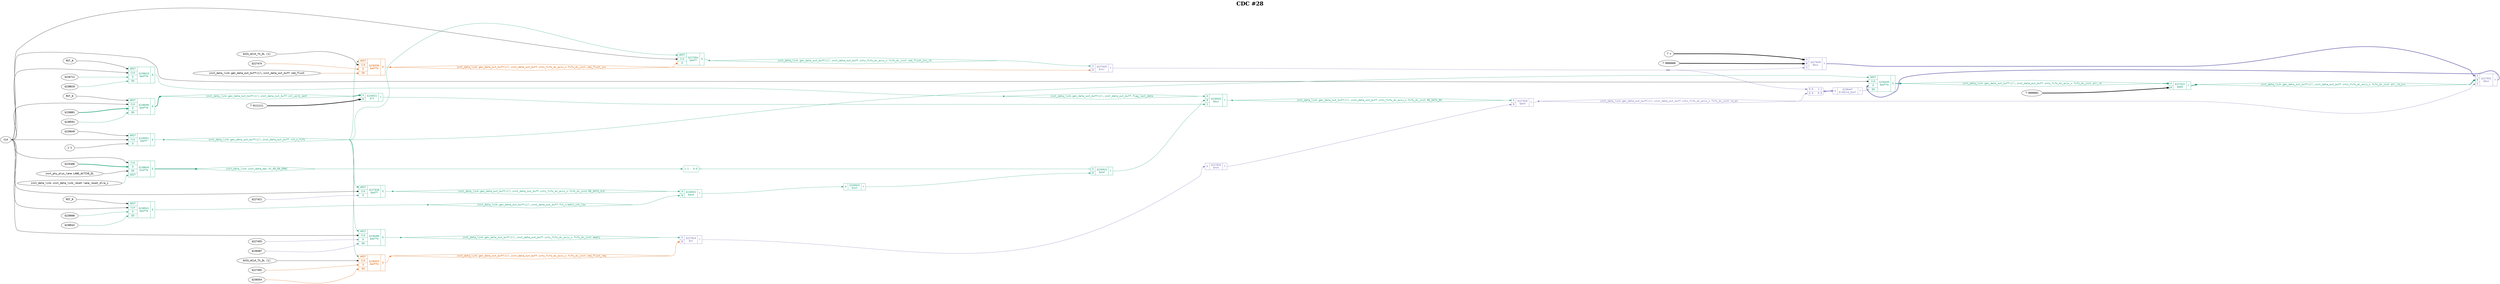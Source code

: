 digraph "spacefibre_light_top" {
label=<<b>CDC #28</b>>;
labelloc="t"
fontsize="30"
node ["fontname"="Courier"]
edge ["fontname"="Courier"]
rankdir="LR";
remincross=true;
n11 [ shape=octagon, label="CLK", color="black", fontcolor="black", href="/src/ip_spacefibre_light_top/spacefibre_light_top.vhd#45" ];
n12 [ shape=diamond, label="inst_data_link.gen_data_out_buff(1)&#9586;.inst_data_out_buff.cnt_word_sent", colorscheme="dark28", color="1", fontcolor="1", href="/src/module_data_link/data_out_buf.vhd#155" ];
n13 [ shape=diamond, label="inst_data_link.gen_data_out_buff(1)&#9586;.inst_data_out_buff.fct_credit_cnt_low", colorscheme="dark28", color="1", fontcolor="1", href="/src/module_data_link/data_out_buf.vhd#158" ];
n14 [ shape=diamond, label="inst_data_link.gen_data_out_buff(1)&#9586;.inst_data_out_buff.flag_last_data", colorscheme="dark28", color="1", fontcolor="1", href="/src/module_data_link/data_out_buf.vhd#163" ];
n15 [ shape=diamond, label="inst_data_link.gen_data_out_buff(1)&#9586;.inst_data_out_buff.ints_fifo_dc_axis_s.fifo_dc_inst.RD_DATA_EN", colorscheme="dark28", color="1", fontcolor="1", href="/src/ip/fifo_dc/fifo_dc.vhd#54" ];
n16 [ shape=diamond, label="inst_data_link.gen_data_out_buff(1)&#9586;.inst_data_out_buff.ints_fifo_dc_axis_s.fifo_dc_inst.RD_DATA_VLD", colorscheme="dark28", color="1", fontcolor="1", href="/src/ip/fifo_dc/fifo_dc.vhd#55" ];
n17 [ shape=diamond, label="inst_data_link.gen_data_out_buff(1)&#9586;.inst_data_out_buff.ints_fifo_dc_axis_s.fifo_dc_inst.cmd_flush_inv", colorscheme="dark28", color="2", fontcolor="2", href="/src/ip/fifo_dc/fifo_dc.vhd#112" ];
n18 [ shape=diamond, label="inst_data_link.gen_data_out_buff(1)&#9586;.inst_data_out_buff.ints_fifo_dc_axis_s.fifo_dc_inst.cmd_flush_inv_rd", colorscheme="dark28", color="1", fontcolor="1", href="/src/ip/fifo_dc/fifo_dc.vhd#114" ];
n19 [ shape=diamond, label="inst_data_link.gen_data_out_buff(1)&#9586;.inst_data_out_buff.ints_fifo_dc_axis_s.fifo_dc_inst.cmd_flush_req", colorscheme="dark28", color="2", fontcolor="2", href="/src/ip/fifo_dc/fifo_dc.vhd#111" ];
n20 [ shape=diamond, label="inst_data_link.gen_data_out_buff(1)&#9586;.inst_data_out_buff.ints_fifo_dc_axis_s.fifo_dc_inst.empty", colorscheme="dark28", color="1", fontcolor="1", href="/src/ip/fifo_dc/fifo_dc.vhd#129" ];
n21 [ shape=diamond, label="inst_data_link.gen_data_out_buff(1)&#9586;.inst_data_out_buff.ints_fifo_dc_axis_s.fifo_dc_inst.ptr_rd", colorscheme="dark28", color="1", fontcolor="1", href="/src/ip/fifo_dc/fifo_dc.vhd#98" ];
n22 [ shape=diamond, label="inst_data_link.gen_data_out_buff(1)&#9586;.inst_data_out_buff.ints_fifo_dc_axis_s.fifo_dc_inst.ptr_rd_inc", colorscheme="dark28", color="1", fontcolor="1", href="/src/ip/fifo_dc/fifo_dc.vhd#99" ];
n23 [ shape=diamond, label="inst_data_link.gen_data_out_buff(1)&#9586;.inst_data_out_buff.ints_fifo_dc_axis_s.fifo_dc_inst.rd_en", colorscheme="dark28", color="3", fontcolor="3", href="/src/ip/fifo_dc/fifo_dc.vhd#124" ];
n24 [ shape=diamond, label="inst_data_link.gen_data_out_buff(1)&#9586;.inst_data_out_buff.rst_n_fifo", colorscheme="dark28", color="1", fontcolor="1", href="/src/module_data_link/data_out_buf.vhd#165" ];
n25 [ shape=diamond, label="inst_data_link.inst_data_mac.VC_RD_EN_DMAC", colorscheme="dark28", color="1", fontcolor="1", href="/src/module_data_link/data_mac.vhd#57" ];
{ rank="source"; n11;}
{ rank="sink";}
c30 [ shape=record, label="{{<p26> ARST|<p11> CLK|<p27> D|<p28> EN}|$236445\n$adffe|{<p29> Q}}", colorscheme="dark28", color="1", fontcolor="1" , href="/src/ip/fifo_dc/fifo_dc.vhd#321"  ];
v0 [ label="$227455" ];
v1 [ label="$236487" ];
c31 [ shape=record, label="{{<p26> ARST|<p11> CLK|<p27> D|<p28> EN}|$236486\n$adffe|{<p29> Q}}", colorscheme="dark28", color="1", fontcolor="1" , href="/src/ip/fifo_dc/fifo_dc.vhd#378"  ];
v2 [ label="AXIS_ACLK_TX_DL [1]" ];
v3 [ label="$227492" ];
v4 [ label="$236554" ];
c32 [ shape=record, label="{{<p26> ARST|<p11> CLK|<p27> D|<p28> EN}|$236553\n$adffe|{<p29> Q}}", colorscheme="dark28", color="2", fontcolor="2" , href="/src/ip/fifo_dc/fifo_dc.vhd#440"  ];
v5 [ label="AXIS_ACLK_TX_DL [1]" ];
v6 [ label="$227474" ];
v7 [ label="inst_data_link.gen_data_out_buff(1)&#9586;.inst_data_out_buff.cmd_flush" ];
c33 [ shape=record, label="{{<p26> ARST|<p11> CLK|<p27> D|<p28> EN}|$236556\n$adffe|{<p29> Q}}", colorscheme="dark28", color="2", fontcolor="2" , href="/src/ip/fifo_dc/fifo_dc.vhd#440"  ];
v8 [ label="RST_N" ];
v9 [ label="$226666" ];
v10 [ label="$238542" ];
c34 [ shape=record, label="{{<p26> ARST|<p11> CLK|<p27> D|<p28> EN}|$238541\n$adffe|{<p29> Q}}", colorscheme="dark28", color="1", fontcolor="1" , href="/src/module_data_link/data_out_buf.vhd#388"  ];
v11 [ label="RST_N" ];
v12 [ label="$226881" ];
v13 [ label="$238591" ];
c35 [ shape=record, label="{{<p26> ARST|<p11> CLK|<p27> D|<p28> EN}|$238590\n$adffe|{<p29> Q}}", colorscheme="dark28", color="1", fontcolor="1" , href="/src/module_data_link/data_out_buf.vhd#458"  ];
v14 [ label="RST_N" ];
v15 [ label="$226711" ];
v16 [ label="$238620" ];
c36 [ shape=record, label="{{<p26> ARST|<p11> CLK|<p27> D|<p28> EN}|$238619\n$adffe|{<p29> Q}}", colorscheme="dark28", color="1", fontcolor="1" , href="/src/module_data_link/data_out_buf.vhd#481"  ];
v17 [ label="$225406" ];
v18 [ label="inst_phy_plus_lane.LANE_ACTIVE_DL" ];
v19 [ label="inst_data_link.inst_data_link_reset.lane_reset_dlre_i" ];
c38 [ shape=record, label="{{<p11> CLK|<p27> D|<p28> EN|<p37> SRST}|$238644\n$sdffe|{<p29> Q}}", colorscheme="dark28", color="1", fontcolor="1" , href="/src/module_data_link/data_mac.vhd#132"  ];
c41 [ shape=record, label="{{<p39> A}|$236447\n$reduce_bool|{<p40> Y}}", colorscheme="dark28", color="3", fontcolor="3" ];
x20 [ shape=record, style=rounded, label="<s1> 0:0 - 1:1 |<s0> 0:0 - 0:0 ", colorscheme="dark28", color="3", fontcolor="3" ];
x20:e -> c41:p39:w [arrowhead=odiamond, arrowtail=odiamond, dir=both, colorscheme="dark28", color="3", fontcolor="3", style="setlinewidth(3)", label=""];
v21 [ label="7'0111111" ];
c43 [ shape=record, label="{{<p39> A|<p42> B}|$226921\n$lt|{<p40> Y}}", colorscheme="dark28", color="1", fontcolor="1" , href="/src/module_data_link/data_out_buf.vhd#180"  ];
c44 [ shape=record, label="{{<p39> A|<p42> B}|$226922\n$and|{<p40> Y}}", colorscheme="dark28", color="1", fontcolor="1" , href="/src/module_data_link/data_out_buf.vhd#180"  ];
c45 [ shape=record, label="{{<p39> A}|$226923\n$not|{<p40> Y}}", colorscheme="dark28", color="1", fontcolor="1" , href="/src/module_data_link/data_out_buf.vhd#180"  ];
c46 [ shape=record, label="{{<p39> A|<p42> B}|$226924\n$and|{<p40> Y}}", colorscheme="dark28", color="1", fontcolor="1" , href="/src/module_data_link/data_out_buf.vhd#180"  ];
x22 [ shape=record, style=rounded, label="<s0> 1:1 - 0:0 ", colorscheme="dark28", color="1", fontcolor="1" ];
x22:e -> c46:p39:w [arrowhead=odiamond, arrowtail=odiamond, dir=both, colorscheme="dark28", color="1", fontcolor="1", label=""];
c48 [ shape=record, label="{{<p39> A|<p42> B|<p47> S}|$226925\n$mux|{<p40> Y}}", colorscheme="dark28", color="1", fontcolor="1" , href="/src/module_data_link/data_out_buf.vhd#180"  ];
v23 [ label="$226649" ];
v24 [ label="1'1" ];
c49 [ shape=record, label="{{<p26> ARST|<p11> CLK|<p27> D}|$226951\n$adff|{<p29> Q}}", colorscheme="dark28", color="1", fontcolor="1" , href="/src/module_data_link/data_out_buf.vhd#225"  ];
v25 [ label="$227421" ];
c50 [ shape=record, label="{{<p26> ARST|<p11> CLK|<p27> D}|$227638\n$adff|{<p29> Q}}", colorscheme="dark28", color="1", fontcolor="1" , href="/src/ip/fifo_dc/fifo_dc.vhd#300"  ];
v26 [ label="7'0000001" ];
c51 [ shape=record, label="{{<p39> A|<p42> B}|$227622\n$add|{<p40> Y}}", colorscheme="dark28", color="1", fontcolor="1" , href="/src/ip/fifo_dc/fifo_dc.vhd#289"  ];
c52 [ shape=record, label="{{<p26> ARST|<p11> CLK|<p27> D}|$227654\n$adff|{<p29> Q}}", colorscheme="dark28", color="1", fontcolor="1" , href="/src/ip/fifo_dc/fifo_dc.vhd#321"  ];
c53 [ shape=record, label="{{<p39> A|<p42> B}|$227645\n$xor|{<p40> Y}}", colorscheme="dark28", color="3", fontcolor="3" , href="/src/ip/fifo_dc/fifo_dc.vhd#327"  ];
c54 [ shape=record, label="{{<p39> A|<p42> B}|$227624\n$or|{<p40> Y}}", colorscheme="dark28", color="3", fontcolor="3" , href="/src/ip/fifo_dc/fifo_dc.vhd#290"  ];
c55 [ shape=record, label="{{<p39> A}|$227625\n$not|{<p40> Y}}", colorscheme="dark28", color="3", fontcolor="3" , href="/src/ip/fifo_dc/fifo_dc.vhd#290"  ];
c56 [ shape=record, label="{{<p39> A|<p42> B}|$227626\n$and|{<p40> Y}}", colorscheme="dark28", color="3", fontcolor="3" , href="/src/ip/fifo_dc/fifo_dc.vhd#290"  ];
v27 [ label="7'x" ];
v28 [ label="7'0000000" ];
c57 [ shape=record, label="{{<p39> A|<p42> B|<p47> S}|$227649\n$mux|{<p40> Y}}", colorscheme="dark28", color="3", fontcolor="3" , href="/src/ip/fifo_dc/fifo_dc.vhd#327"  ];
c58 [ shape=record, label="{{<p39> A|<p42> B|<p47> S}|$227652\n$mux|{<p40> Y}}", colorscheme="dark28", color="3", fontcolor="3" , href="/src/ip/fifo_dc/fifo_dc.vhd#331"  ];
c41:p40:e -> c30:p28:w [colorscheme="dark28", color="3", fontcolor="3", label=""];
c58:p40:e -> c30:p27:w [colorscheme="dark28", color="3", fontcolor="3", style="setlinewidth(3)", label=""];
n11:e -> c30:p11:w [color="black", fontcolor="black", label=""];
n11:e -> c31:p11:w [color="black", fontcolor="black", label=""];
n11:e -> c34:p11:w [color="black", fontcolor="black", label=""];
n11:e -> c35:p11:w [color="black", fontcolor="black", label=""];
n11:e -> c36:p11:w [color="black", fontcolor="black", label=""];
n11:e -> c38:p11:w [color="black", fontcolor="black", label=""];
n11:e -> c49:p11:w [color="black", fontcolor="black", label=""];
n11:e -> c50:p11:w [color="black", fontcolor="black", label=""];
n11:e -> c52:p11:w [color="black", fontcolor="black", label=""];
c35:p29:e -> n12:w [colorscheme="dark28", color="1", fontcolor="1", style="setlinewidth(3)", label=""];
n12:e -> c43:p39:w [colorscheme="dark28", color="1", fontcolor="1", style="setlinewidth(3)", label=""];
c34:p29:e -> n13:w [colorscheme="dark28", color="1", fontcolor="1", label=""];
n13:e -> c44:p42:w [colorscheme="dark28", color="1", fontcolor="1", label=""];
c36:p29:e -> n14:w [colorscheme="dark28", color="1", fontcolor="1", label=""];
n14:e -> c48:p39:w [colorscheme="dark28", color="1", fontcolor="1", label=""];
c48:p40:e -> n15:w [colorscheme="dark28", color="1", fontcolor="1", label=""];
n15:e -> c56:p39:w [colorscheme="dark28", color="1", fontcolor="1", label=""];
c50:p29:e -> n16:w [colorscheme="dark28", color="1", fontcolor="1", label=""];
n16:e -> c44:p39:w [colorscheme="dark28", color="1", fontcolor="1", label=""];
c33:p29:e -> n17:w [colorscheme="dark28", color="2", fontcolor="2", label=""];
n17:e -> c52:p27:w [colorscheme="dark28", color="2", fontcolor="2", label=""];
n17:e -> c53:p42:w [colorscheme="dark28", color="2", fontcolor="2", label=""];
c52:p29:e -> n18:w [colorscheme="dark28", color="1", fontcolor="1", label=""];
n18:e -> c53:p39:w [colorscheme="dark28", color="1", fontcolor="1", label=""];
c32:p29:e -> n19:w [colorscheme="dark28", color="2", fontcolor="2", label=""];
n19:e -> c54:p42:w [colorscheme="dark28", color="2", fontcolor="2", label=""];
c43:p40:e -> c48:p47:w [colorscheme="dark28", color="1", fontcolor="1", label=""];
c31:p29:e -> n20:w [colorscheme="dark28", color="1", fontcolor="1", label=""];
n20:e -> c54:p39:w [colorscheme="dark28", color="1", fontcolor="1", label=""];
c30:p29:e -> n21:w [colorscheme="dark28", color="1", fontcolor="1", style="setlinewidth(3)", label=""];
n21:e -> c51:p39:w [colorscheme="dark28", color="1", fontcolor="1", style="setlinewidth(3)", label=""];
c51:p40:e -> n22:w [colorscheme="dark28", color="1", fontcolor="1", style="setlinewidth(3)", label=""];
n22:e -> c58:p42:w [colorscheme="dark28", color="1", fontcolor="1", style="setlinewidth(3)", label=""];
c56:p40:e -> n23:w [colorscheme="dark28", color="3", fontcolor="3", label=""];
n23:e -> c58:p47:w [colorscheme="dark28", color="3", fontcolor="3", label=""];
n23:e -> x20:s0:w [colorscheme="dark28", color="3", fontcolor="3", label=""];
c49:p29:e -> n24:w [colorscheme="dark28", color="1", fontcolor="1", label=""];
n24:e -> c30:p26:w [colorscheme="dark28", color="1", fontcolor="1", label=""];
n24:e -> c31:p26:w [colorscheme="dark28", color="1", fontcolor="1", label=""];
n24:e -> c32:p26:w [colorscheme="dark28", color="1", fontcolor="1", label=""];
n24:e -> c33:p26:w [colorscheme="dark28", color="1", fontcolor="1", label=""];
n24:e -> c50:p26:w [colorscheme="dark28", color="1", fontcolor="1", label=""];
n24:e -> c52:p26:w [colorscheme="dark28", color="1", fontcolor="1", label=""];
c38:p29:e -> n25:w [colorscheme="dark28", color="1", fontcolor="1", style="setlinewidth(3)", label=""];
n25:e -> x22:s0:w [colorscheme="dark28", color="1", fontcolor="1", label=""];
c44:p40:e -> c45:p39:w [colorscheme="dark28", color="1", fontcolor="1", label=""];
c45:p40:e -> c46:p42:w [colorscheme="dark28", color="1", fontcolor="1", label=""];
c46:p40:e -> c48:p42:w [colorscheme="dark28", color="1", fontcolor="1", label=""];
c54:p40:e -> c55:p39:w [colorscheme="dark28", color="3", fontcolor="3", label=""];
c55:p40:e -> c56:p42:w [colorscheme="dark28", color="3", fontcolor="3", label=""];
n8 [ shape=point ];
c53:p40:e -> n8:w [colorscheme="dark28", color="3", fontcolor="3", label=""];
n8:e -> c57:p47:w [colorscheme="dark28", color="3", fontcolor="3", label=""];
n8:e -> x20:s1:w [colorscheme="dark28", color="3", fontcolor="3", label=""];
c57:p40:e -> c58:p39:w [colorscheme="dark28", color="3", fontcolor="3", style="setlinewidth(3)", label=""];
v0:e -> c31:p27:w [colorscheme="dark28", color="3", fontcolor="3", label=""];
v1:e -> c31:p28:w [colorscheme="dark28", color="3", fontcolor="3", label=""];
v10:e -> c34:p28:w [colorscheme="dark28", color="1", fontcolor="1", label=""];
v11:e -> c35:p26:w [color="black", fontcolor="black", label=""];
v12:e -> c35:p27:w [colorscheme="dark28", color="1", fontcolor="1", style="setlinewidth(3)", label=""];
v13:e -> c35:p28:w [colorscheme="dark28", color="1", fontcolor="1", label=""];
v14:e -> c36:p26:w [color="black", fontcolor="black", label=""];
v15:e -> c36:p27:w [colorscheme="dark28", color="1", fontcolor="1", label=""];
v16:e -> c36:p28:w [colorscheme="dark28", color="1", fontcolor="1", label=""];
v17:e -> c38:p27:w [colorscheme="dark28", color="1", fontcolor="1", style="setlinewidth(3)", label=""];
v18:e -> c38:p28:w [color="black", fontcolor="black", label=""];
v19:e -> c38:p37:w [colorscheme="dark28", color="1", fontcolor="1", label=""];
v2:e -> c32:p11:w [color="black", fontcolor="black", label=""];
v21:e -> c43:p42:w [color="black", fontcolor="black", style="setlinewidth(3)", label=""];
v23:e -> c49:p26:w [color="black", fontcolor="black", label=""];
v24:e -> c49:p27:w [color="black", fontcolor="black", label=""];
v25:e -> c50:p27:w [colorscheme="dark28", color="3", fontcolor="3", label=""];
v26:e -> c51:p42:w [color="black", fontcolor="black", style="setlinewidth(3)", label=""];
v27:e -> c57:p39:w [color="black", fontcolor="black", style="setlinewidth(3)", label=""];
v28:e -> c57:p42:w [color="black", fontcolor="black", style="setlinewidth(3)", label=""];
v3:e -> c32:p27:w [colorscheme="dark28", color="2", fontcolor="2", label=""];
v4:e -> c32:p28:w [colorscheme="dark28", color="2", fontcolor="2", label=""];
v5:e -> c33:p11:w [color="black", fontcolor="black", label=""];
v6:e -> c33:p27:w [colorscheme="dark28", color="2", fontcolor="2", label=""];
v7:e -> c33:p28:w [colorscheme="dark28", color="2", fontcolor="2", label=""];
v8:e -> c34:p26:w [color="black", fontcolor="black", label=""];
v9:e -> c34:p27:w [colorscheme="dark28", color="1", fontcolor="1", label=""];
}
